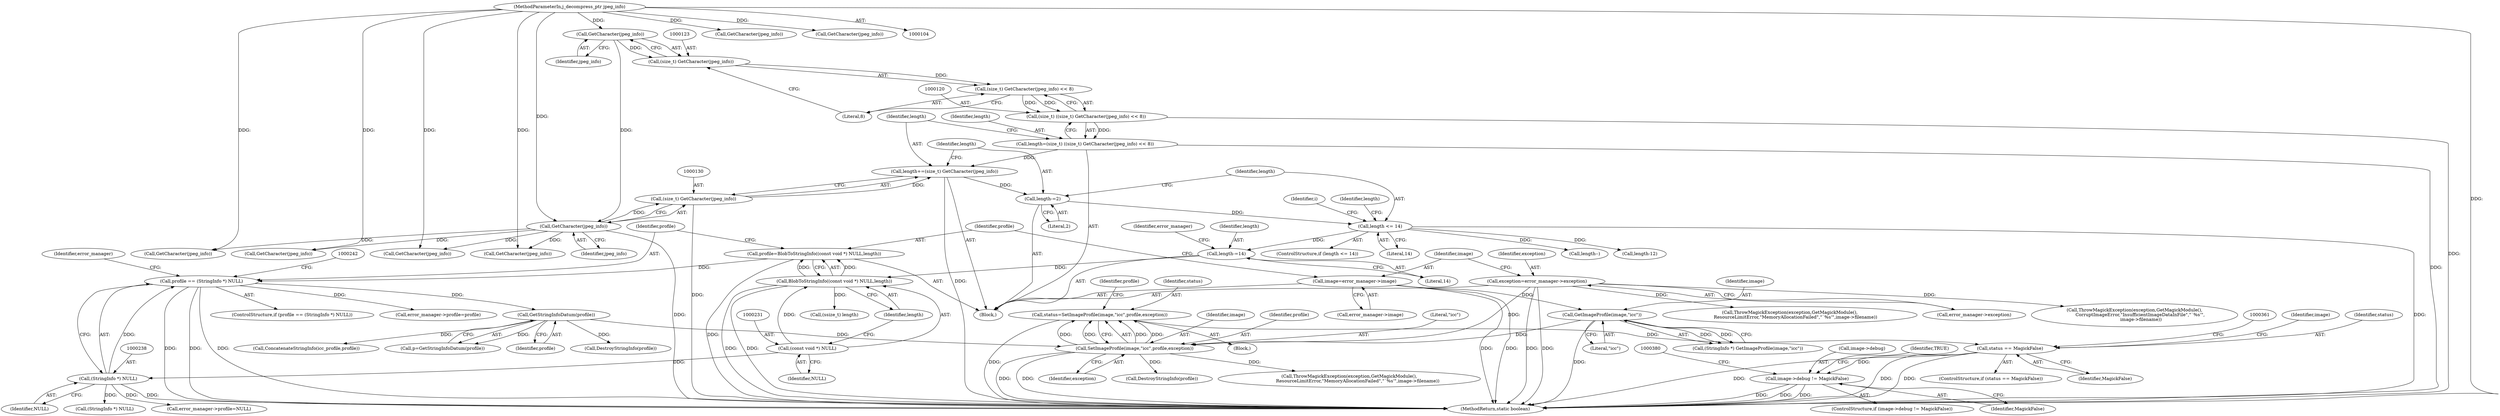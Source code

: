 digraph "0_ImageMagick_39f226a9c137f547e12afde972eeba7551124493@pointer" {
"1000374" [label="(Call,image->debug != MagickFalse)"];
"1000356" [label="(Call,status == MagickFalse)"];
"1000344" [label="(Call,status=SetImageProfile(image,\"icc\",profile,exception))"];
"1000346" [label="(Call,SetImageProfile(image,\"icc\",profile,exception))"];
"1000325" [label="(Call,GetImageProfile(image,\"icc\"))"];
"1000222" [label="(Call,image=error_manager->image)"];
"1000261" [label="(Call,GetStringInfoDatum(profile))"];
"1000235" [label="(Call,profile == (StringInfo *) NULL)"];
"1000227" [label="(Call,profile=BlobToStringInfo((const void *) NULL,length))"];
"1000229" [label="(Call,BlobToStringInfo((const void *) NULL,length))"];
"1000230" [label="(Call,(const void *) NULL)"];
"1000207" [label="(Call,length-=14)"];
"1000137" [label="(Call,length <= 14)"];
"1000133" [label="(Call,length-=2)"];
"1000127" [label="(Call,length+=(size_t) GetCharacter(jpeg_info))"];
"1000129" [label="(Call,(size_t) GetCharacter(jpeg_info))"];
"1000131" [label="(Call,GetCharacter(jpeg_info))"];
"1000124" [label="(Call,GetCharacter(jpeg_info))"];
"1000105" [label="(MethodParameterIn,j_decompress_ptr jpeg_info)"];
"1000117" [label="(Call,length=(size_t) ((size_t) GetCharacter(jpeg_info) << 8))"];
"1000119" [label="(Call,(size_t) ((size_t) GetCharacter(jpeg_info) << 8))"];
"1000121" [label="(Call,(size_t) GetCharacter(jpeg_info) << 8)"];
"1000122" [label="(Call,(size_t) GetCharacter(jpeg_info))"];
"1000237" [label="(Call,(StringInfo *) NULL)"];
"1000217" [label="(Call,exception=error_manager->exception)"];
"1000228" [label="(Identifier,profile)"];
"1000105" [label="(MethodParameterIn,j_decompress_ptr jpeg_info)"];
"1000235" [label="(Call,profile == (StringInfo *) NULL)"];
"1000239" [label="(Identifier,NULL)"];
"1000169" [label="(Call,GetCharacter(jpeg_info))"];
"1000106" [label="(Block,)"];
"1000331" [label="(Call,(StringInfo *) NULL)"];
"1000378" [label="(Identifier,MagickFalse)"];
"1000193" [label="(Call,GetCharacter(jpeg_info))"];
"1000345" [label="(Identifier,status)"];
"1000236" [label="(Identifier,profile)"];
"1000217" [label="(Call,exception=error_manager->exception)"];
"1000335" [label="(Call,ConcatenateStringInfo(icc_profile,profile))"];
"1000121" [label="(Call,(size_t) GetCharacter(jpeg_info) << 8)"];
"1000350" [label="(Identifier,exception)"];
"1000344" [label="(Call,status=SetImageProfile(image,\"icc\",profile,exception))"];
"1000259" [label="(Call,p=GetStringInfoDatum(profile))"];
"1000156" [label="(Identifier,i)"];
"1000118" [label="(Identifier,length)"];
"1000375" [label="(Call,image->debug)"];
"1000261" [label="(Call,GetStringInfoDatum(profile))"];
"1000325" [label="(Call,GetImageProfile(image,\"icc\"))"];
"1000346" [label="(Call,SetImageProfile(image,\"icc\",profile,exception))"];
"1000135" [label="(Literal,2)"];
"1000129" [label="(Call,(size_t) GetCharacter(jpeg_info))"];
"1000233" [label="(Identifier,length)"];
"1000219" [label="(Call,error_manager->exception)"];
"1000232" [label="(Identifier,NULL)"];
"1000209" [label="(Literal,14)"];
"1000222" [label="(Call,image=error_manager->image)"];
"1000229" [label="(Call,BlobToStringInfo((const void *) NULL,length))"];
"1000134" [label="(Identifier,length)"];
"1000376" [label="(Identifier,image)"];
"1000305" [label="(Call,ThrowMagickException(exception,GetMagickModule(),\n        CorruptImageError,\"InsufficientImageDataInFile\",\"`%s'\",\n         image->filename))"];
"1000128" [label="(Identifier,length)"];
"1000207" [label="(Call,length-=14)"];
"1000126" [label="(Literal,8)"];
"1000132" [label="(Identifier,jpeg_info)"];
"1000137" [label="(Call,length <= 14)"];
"1000234" [label="(ControlStructure,if (profile == (StringInfo *) NULL))"];
"1000269" [label="(Call,(ssize_t) length)"];
"1000256" [label="(Identifier,error_manager)"];
"1000352" [label="(Identifier,profile)"];
"1000143" [label="(Call,length--)"];
"1000262" [label="(Identifier,profile)"];
"1000327" [label="(Literal,\"icc\")"];
"1000373" [label="(ControlStructure,if (image->debug != MagickFalse))"];
"1000117" [label="(Call,length=(size_t) ((size_t) GetCharacter(jpeg_info) << 8))"];
"1000138" [label="(Identifier,length)"];
"1000237" [label="(Call,(StringInfo *) NULL)"];
"1000119" [label="(Call,(size_t) ((size_t) GetCharacter(jpeg_info) << 8))"];
"1000323" [label="(Call,(StringInfo *) GetImageProfile(image,\"icc\"))"];
"1000353" [label="(Call,DestroyStringInfo(profile))"];
"1000374" [label="(Call,image->debug != MagickFalse)"];
"1000223" [label="(Identifier,image)"];
"1000254" [label="(Call,error_manager->profile=profile)"];
"1000347" [label="(Identifier,image)"];
"1000349" [label="(Identifier,profile)"];
"1000357" [label="(Identifier,status)"];
"1000356" [label="(Call,status == MagickFalse)"];
"1000211" [label="(Identifier,error_manager)"];
"1000122" [label="(Call,(size_t) GetCharacter(jpeg_info))"];
"1000326" [label="(Identifier,image)"];
"1000127" [label="(Call,length+=(size_t) GetCharacter(jpeg_info))"];
"1000148" [label="(Call,GetCharacter(jpeg_info))"];
"1000390" [label="(MethodReturn,static boolean)"];
"1000243" [label="(Call,ThrowMagickException(exception,GetMagickModule(),\n        ResourceLimitError,\"MemoryAllocationFailed\",\"`%s'\",image->filename))"];
"1000124" [label="(Call,GetCharacter(jpeg_info))"];
"1000144" [label="(Identifier,length)"];
"1000348" [label="(Literal,\"icc\")"];
"1000316" [label="(Call,error_manager->profile=NULL)"];
"1000227" [label="(Call,profile=BlobToStringInfo((const void *) NULL,length))"];
"1000186" [label="(Call,length-12)"];
"1000136" [label="(ControlStructure,if (length <= 14))"];
"1000301" [label="(Call,DestroyStringInfo(profile))"];
"1000355" [label="(ControlStructure,if (status == MagickFalse))"];
"1000131" [label="(Call,GetCharacter(jpeg_info))"];
"1000133" [label="(Call,length-=2)"];
"1000230" [label="(Call,(const void *) NULL)"];
"1000201" [label="(Call,GetCharacter(jpeg_info))"];
"1000125" [label="(Identifier,jpeg_info)"];
"1000139" [label="(Literal,14)"];
"1000224" [label="(Call,error_manager->image)"];
"1000278" [label="(Call,GetCharacter(jpeg_info))"];
"1000389" [label="(Identifier,TRUE)"];
"1000343" [label="(Block,)"];
"1000208" [label="(Identifier,length)"];
"1000218" [label="(Identifier,exception)"];
"1000205" [label="(Call,GetCharacter(jpeg_info))"];
"1000362" [label="(Call,ThrowMagickException(exception,GetMagickModule(),\n            ResourceLimitError,\"MemoryAllocationFailed\",\"`%s'\",image->filename))"];
"1000358" [label="(Identifier,MagickFalse)"];
"1000374" -> "1000373"  [label="AST: "];
"1000374" -> "1000378"  [label="CFG: "];
"1000375" -> "1000374"  [label="AST: "];
"1000378" -> "1000374"  [label="AST: "];
"1000380" -> "1000374"  [label="CFG: "];
"1000389" -> "1000374"  [label="CFG: "];
"1000374" -> "1000390"  [label="DDG: "];
"1000374" -> "1000390"  [label="DDG: "];
"1000374" -> "1000390"  [label="DDG: "];
"1000356" -> "1000374"  [label="DDG: "];
"1000356" -> "1000355"  [label="AST: "];
"1000356" -> "1000358"  [label="CFG: "];
"1000357" -> "1000356"  [label="AST: "];
"1000358" -> "1000356"  [label="AST: "];
"1000361" -> "1000356"  [label="CFG: "];
"1000376" -> "1000356"  [label="CFG: "];
"1000356" -> "1000390"  [label="DDG: "];
"1000356" -> "1000390"  [label="DDG: "];
"1000356" -> "1000390"  [label="DDG: "];
"1000344" -> "1000356"  [label="DDG: "];
"1000344" -> "1000343"  [label="AST: "];
"1000344" -> "1000346"  [label="CFG: "];
"1000345" -> "1000344"  [label="AST: "];
"1000346" -> "1000344"  [label="AST: "];
"1000352" -> "1000344"  [label="CFG: "];
"1000344" -> "1000390"  [label="DDG: "];
"1000346" -> "1000344"  [label="DDG: "];
"1000346" -> "1000344"  [label="DDG: "];
"1000346" -> "1000344"  [label="DDG: "];
"1000346" -> "1000344"  [label="DDG: "];
"1000346" -> "1000350"  [label="CFG: "];
"1000347" -> "1000346"  [label="AST: "];
"1000348" -> "1000346"  [label="AST: "];
"1000349" -> "1000346"  [label="AST: "];
"1000350" -> "1000346"  [label="AST: "];
"1000346" -> "1000390"  [label="DDG: "];
"1000346" -> "1000390"  [label="DDG: "];
"1000325" -> "1000346"  [label="DDG: "];
"1000261" -> "1000346"  [label="DDG: "];
"1000217" -> "1000346"  [label="DDG: "];
"1000346" -> "1000353"  [label="DDG: "];
"1000346" -> "1000362"  [label="DDG: "];
"1000325" -> "1000323"  [label="AST: "];
"1000325" -> "1000327"  [label="CFG: "];
"1000326" -> "1000325"  [label="AST: "];
"1000327" -> "1000325"  [label="AST: "];
"1000323" -> "1000325"  [label="CFG: "];
"1000325" -> "1000390"  [label="DDG: "];
"1000325" -> "1000323"  [label="DDG: "];
"1000325" -> "1000323"  [label="DDG: "];
"1000222" -> "1000325"  [label="DDG: "];
"1000222" -> "1000106"  [label="AST: "];
"1000222" -> "1000224"  [label="CFG: "];
"1000223" -> "1000222"  [label="AST: "];
"1000224" -> "1000222"  [label="AST: "];
"1000228" -> "1000222"  [label="CFG: "];
"1000222" -> "1000390"  [label="DDG: "];
"1000222" -> "1000390"  [label="DDG: "];
"1000261" -> "1000259"  [label="AST: "];
"1000261" -> "1000262"  [label="CFG: "];
"1000262" -> "1000261"  [label="AST: "];
"1000259" -> "1000261"  [label="CFG: "];
"1000261" -> "1000259"  [label="DDG: "];
"1000235" -> "1000261"  [label="DDG: "];
"1000261" -> "1000301"  [label="DDG: "];
"1000261" -> "1000335"  [label="DDG: "];
"1000235" -> "1000234"  [label="AST: "];
"1000235" -> "1000237"  [label="CFG: "];
"1000236" -> "1000235"  [label="AST: "];
"1000237" -> "1000235"  [label="AST: "];
"1000242" -> "1000235"  [label="CFG: "];
"1000256" -> "1000235"  [label="CFG: "];
"1000235" -> "1000390"  [label="DDG: "];
"1000235" -> "1000390"  [label="DDG: "];
"1000235" -> "1000390"  [label="DDG: "];
"1000227" -> "1000235"  [label="DDG: "];
"1000237" -> "1000235"  [label="DDG: "];
"1000235" -> "1000254"  [label="DDG: "];
"1000227" -> "1000106"  [label="AST: "];
"1000227" -> "1000229"  [label="CFG: "];
"1000228" -> "1000227"  [label="AST: "];
"1000229" -> "1000227"  [label="AST: "];
"1000236" -> "1000227"  [label="CFG: "];
"1000227" -> "1000390"  [label="DDG: "];
"1000229" -> "1000227"  [label="DDG: "];
"1000229" -> "1000227"  [label="DDG: "];
"1000229" -> "1000233"  [label="CFG: "];
"1000230" -> "1000229"  [label="AST: "];
"1000233" -> "1000229"  [label="AST: "];
"1000229" -> "1000390"  [label="DDG: "];
"1000229" -> "1000390"  [label="DDG: "];
"1000230" -> "1000229"  [label="DDG: "];
"1000207" -> "1000229"  [label="DDG: "];
"1000229" -> "1000269"  [label="DDG: "];
"1000230" -> "1000232"  [label="CFG: "];
"1000231" -> "1000230"  [label="AST: "];
"1000232" -> "1000230"  [label="AST: "];
"1000233" -> "1000230"  [label="CFG: "];
"1000230" -> "1000237"  [label="DDG: "];
"1000207" -> "1000106"  [label="AST: "];
"1000207" -> "1000209"  [label="CFG: "];
"1000208" -> "1000207"  [label="AST: "];
"1000209" -> "1000207"  [label="AST: "];
"1000211" -> "1000207"  [label="CFG: "];
"1000137" -> "1000207"  [label="DDG: "];
"1000137" -> "1000136"  [label="AST: "];
"1000137" -> "1000139"  [label="CFG: "];
"1000138" -> "1000137"  [label="AST: "];
"1000139" -> "1000137"  [label="AST: "];
"1000144" -> "1000137"  [label="CFG: "];
"1000156" -> "1000137"  [label="CFG: "];
"1000137" -> "1000390"  [label="DDG: "];
"1000133" -> "1000137"  [label="DDG: "];
"1000137" -> "1000143"  [label="DDG: "];
"1000137" -> "1000186"  [label="DDG: "];
"1000133" -> "1000106"  [label="AST: "];
"1000133" -> "1000135"  [label="CFG: "];
"1000134" -> "1000133"  [label="AST: "];
"1000135" -> "1000133"  [label="AST: "];
"1000138" -> "1000133"  [label="CFG: "];
"1000127" -> "1000133"  [label="DDG: "];
"1000127" -> "1000106"  [label="AST: "];
"1000127" -> "1000129"  [label="CFG: "];
"1000128" -> "1000127"  [label="AST: "];
"1000129" -> "1000127"  [label="AST: "];
"1000134" -> "1000127"  [label="CFG: "];
"1000127" -> "1000390"  [label="DDG: "];
"1000129" -> "1000127"  [label="DDG: "];
"1000117" -> "1000127"  [label="DDG: "];
"1000129" -> "1000131"  [label="CFG: "];
"1000130" -> "1000129"  [label="AST: "];
"1000131" -> "1000129"  [label="AST: "];
"1000129" -> "1000390"  [label="DDG: "];
"1000131" -> "1000129"  [label="DDG: "];
"1000131" -> "1000132"  [label="CFG: "];
"1000132" -> "1000131"  [label="AST: "];
"1000131" -> "1000390"  [label="DDG: "];
"1000124" -> "1000131"  [label="DDG: "];
"1000105" -> "1000131"  [label="DDG: "];
"1000131" -> "1000148"  [label="DDG: "];
"1000131" -> "1000169"  [label="DDG: "];
"1000131" -> "1000193"  [label="DDG: "];
"1000131" -> "1000201"  [label="DDG: "];
"1000124" -> "1000122"  [label="AST: "];
"1000124" -> "1000125"  [label="CFG: "];
"1000125" -> "1000124"  [label="AST: "];
"1000122" -> "1000124"  [label="CFG: "];
"1000124" -> "1000122"  [label="DDG: "];
"1000105" -> "1000124"  [label="DDG: "];
"1000105" -> "1000104"  [label="AST: "];
"1000105" -> "1000390"  [label="DDG: "];
"1000105" -> "1000148"  [label="DDG: "];
"1000105" -> "1000169"  [label="DDG: "];
"1000105" -> "1000193"  [label="DDG: "];
"1000105" -> "1000201"  [label="DDG: "];
"1000105" -> "1000205"  [label="DDG: "];
"1000105" -> "1000278"  [label="DDG: "];
"1000117" -> "1000106"  [label="AST: "];
"1000117" -> "1000119"  [label="CFG: "];
"1000118" -> "1000117"  [label="AST: "];
"1000119" -> "1000117"  [label="AST: "];
"1000128" -> "1000117"  [label="CFG: "];
"1000117" -> "1000390"  [label="DDG: "];
"1000119" -> "1000117"  [label="DDG: "];
"1000119" -> "1000121"  [label="CFG: "];
"1000120" -> "1000119"  [label="AST: "];
"1000121" -> "1000119"  [label="AST: "];
"1000119" -> "1000390"  [label="DDG: "];
"1000121" -> "1000119"  [label="DDG: "];
"1000121" -> "1000119"  [label="DDG: "];
"1000121" -> "1000126"  [label="CFG: "];
"1000122" -> "1000121"  [label="AST: "];
"1000126" -> "1000121"  [label="AST: "];
"1000122" -> "1000121"  [label="DDG: "];
"1000123" -> "1000122"  [label="AST: "];
"1000126" -> "1000122"  [label="CFG: "];
"1000237" -> "1000239"  [label="CFG: "];
"1000238" -> "1000237"  [label="AST: "];
"1000239" -> "1000237"  [label="AST: "];
"1000237" -> "1000390"  [label="DDG: "];
"1000237" -> "1000316"  [label="DDG: "];
"1000237" -> "1000331"  [label="DDG: "];
"1000217" -> "1000106"  [label="AST: "];
"1000217" -> "1000219"  [label="CFG: "];
"1000218" -> "1000217"  [label="AST: "];
"1000219" -> "1000217"  [label="AST: "];
"1000223" -> "1000217"  [label="CFG: "];
"1000217" -> "1000390"  [label="DDG: "];
"1000217" -> "1000390"  [label="DDG: "];
"1000217" -> "1000243"  [label="DDG: "];
"1000217" -> "1000305"  [label="DDG: "];
}
